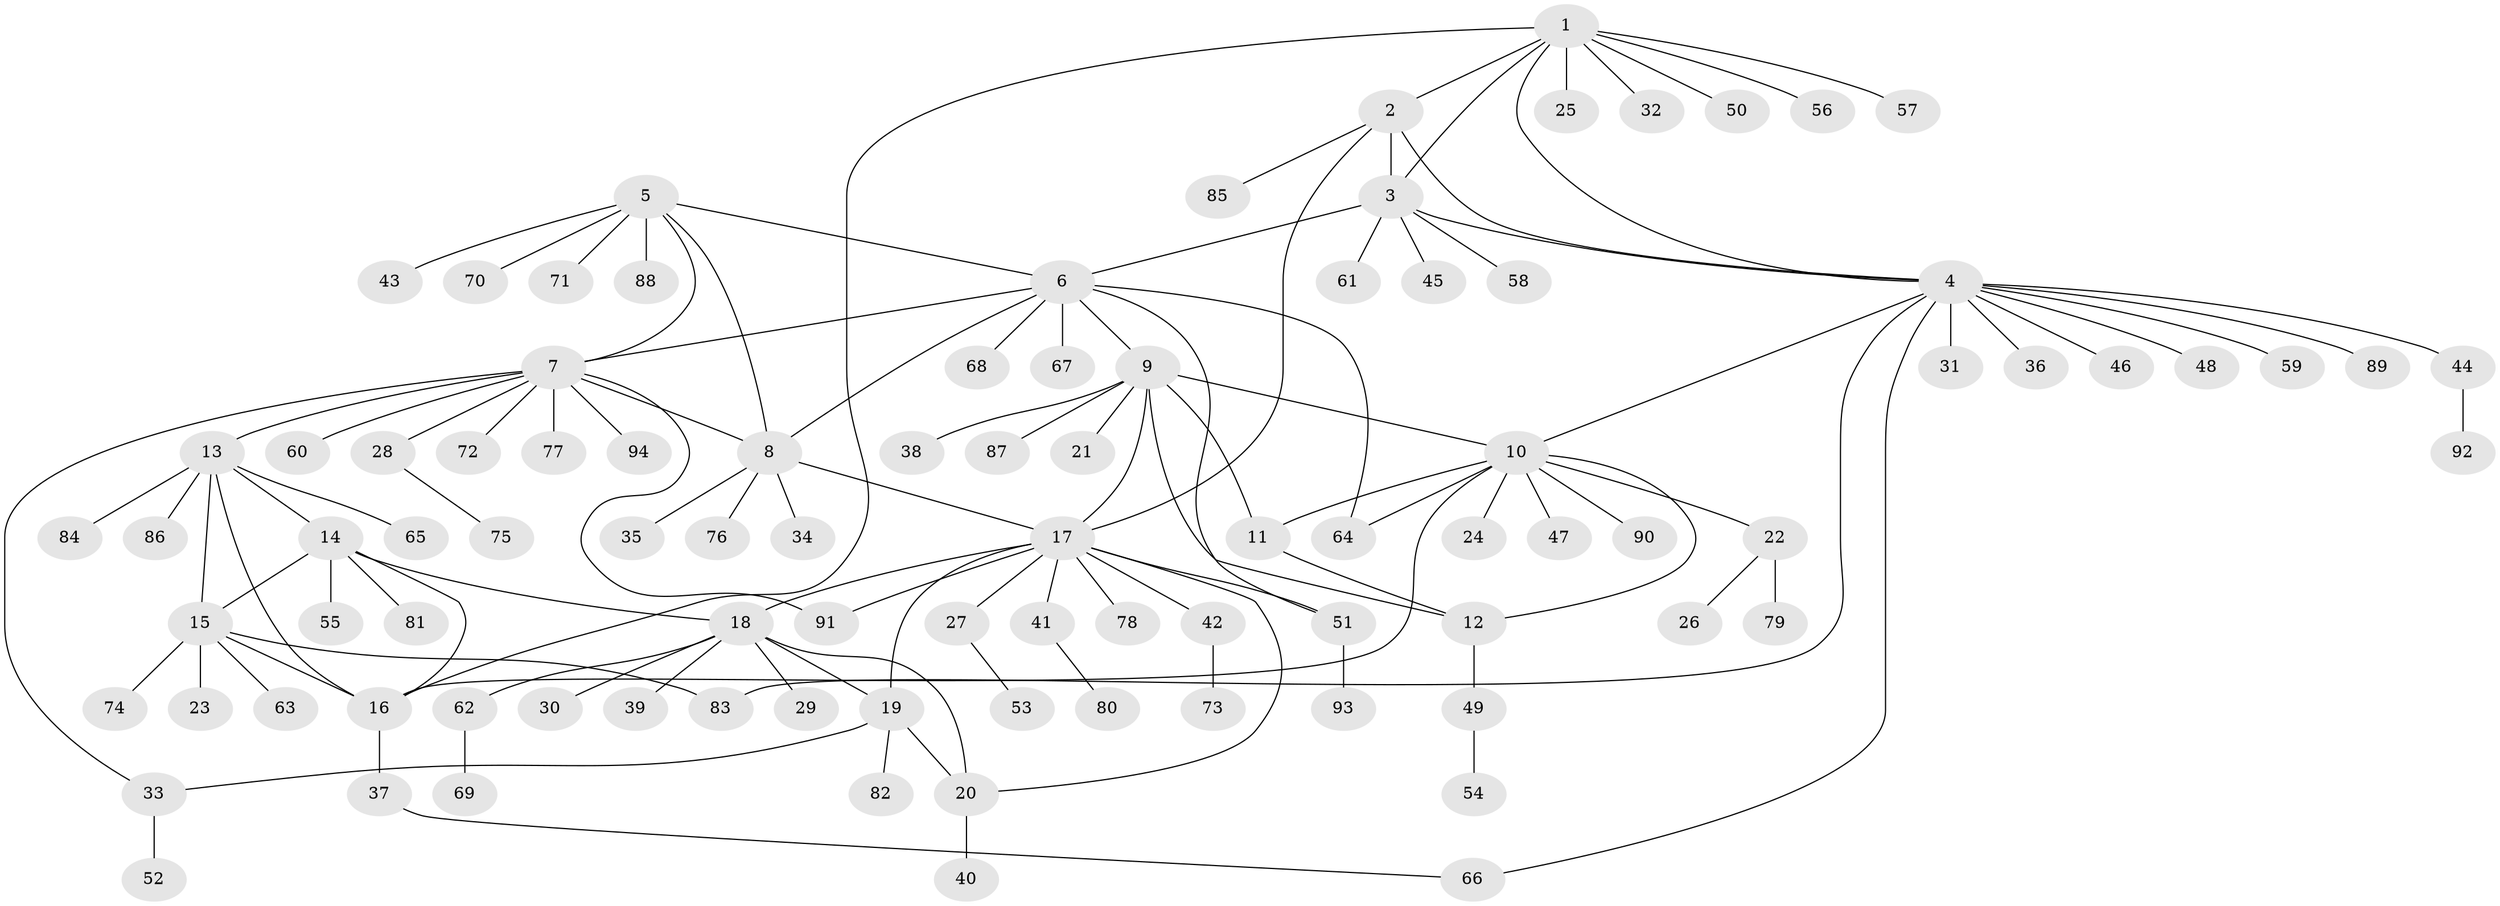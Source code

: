 // coarse degree distribution, {8: 0.014285714285714285, 4: 0.02857142857142857, 6: 0.02857142857142857, 12: 0.02857142857142857, 5: 0.02857142857142857, 16: 0.02857142857142857, 3: 0.02857142857142857, 10: 0.014285714285714285, 2: 0.14285714285714285, 1: 0.6571428571428571}
// Generated by graph-tools (version 1.1) at 2025/52/02/27/25 19:52:22]
// undirected, 94 vertices, 120 edges
graph export_dot {
graph [start="1"]
  node [color=gray90,style=filled];
  1;
  2;
  3;
  4;
  5;
  6;
  7;
  8;
  9;
  10;
  11;
  12;
  13;
  14;
  15;
  16;
  17;
  18;
  19;
  20;
  21;
  22;
  23;
  24;
  25;
  26;
  27;
  28;
  29;
  30;
  31;
  32;
  33;
  34;
  35;
  36;
  37;
  38;
  39;
  40;
  41;
  42;
  43;
  44;
  45;
  46;
  47;
  48;
  49;
  50;
  51;
  52;
  53;
  54;
  55;
  56;
  57;
  58;
  59;
  60;
  61;
  62;
  63;
  64;
  65;
  66;
  67;
  68;
  69;
  70;
  71;
  72;
  73;
  74;
  75;
  76;
  77;
  78;
  79;
  80;
  81;
  82;
  83;
  84;
  85;
  86;
  87;
  88;
  89;
  90;
  91;
  92;
  93;
  94;
  1 -- 2;
  1 -- 3;
  1 -- 4;
  1 -- 16;
  1 -- 25;
  1 -- 32;
  1 -- 50;
  1 -- 56;
  1 -- 57;
  2 -- 3;
  2 -- 4;
  2 -- 17;
  2 -- 85;
  3 -- 4;
  3 -- 6;
  3 -- 45;
  3 -- 58;
  3 -- 61;
  4 -- 10;
  4 -- 31;
  4 -- 36;
  4 -- 44;
  4 -- 46;
  4 -- 48;
  4 -- 59;
  4 -- 66;
  4 -- 83;
  4 -- 89;
  5 -- 6;
  5 -- 7;
  5 -- 8;
  5 -- 43;
  5 -- 70;
  5 -- 71;
  5 -- 88;
  6 -- 7;
  6 -- 8;
  6 -- 9;
  6 -- 51;
  6 -- 64;
  6 -- 67;
  6 -- 68;
  7 -- 8;
  7 -- 13;
  7 -- 28;
  7 -- 33;
  7 -- 60;
  7 -- 72;
  7 -- 77;
  7 -- 91;
  7 -- 94;
  8 -- 17;
  8 -- 34;
  8 -- 35;
  8 -- 76;
  9 -- 10;
  9 -- 11;
  9 -- 12;
  9 -- 17;
  9 -- 21;
  9 -- 38;
  9 -- 87;
  10 -- 11;
  10 -- 12;
  10 -- 16;
  10 -- 22;
  10 -- 24;
  10 -- 47;
  10 -- 64;
  10 -- 90;
  11 -- 12;
  12 -- 49;
  13 -- 14;
  13 -- 15;
  13 -- 16;
  13 -- 65;
  13 -- 84;
  13 -- 86;
  14 -- 15;
  14 -- 16;
  14 -- 18;
  14 -- 55;
  14 -- 81;
  15 -- 16;
  15 -- 23;
  15 -- 63;
  15 -- 74;
  15 -- 83;
  16 -- 37;
  17 -- 18;
  17 -- 19;
  17 -- 20;
  17 -- 27;
  17 -- 41;
  17 -- 42;
  17 -- 51;
  17 -- 78;
  17 -- 91;
  18 -- 19;
  18 -- 20;
  18 -- 29;
  18 -- 30;
  18 -- 39;
  18 -- 62;
  19 -- 20;
  19 -- 33;
  19 -- 82;
  20 -- 40;
  22 -- 26;
  22 -- 79;
  27 -- 53;
  28 -- 75;
  33 -- 52;
  37 -- 66;
  41 -- 80;
  42 -- 73;
  44 -- 92;
  49 -- 54;
  51 -- 93;
  62 -- 69;
}

